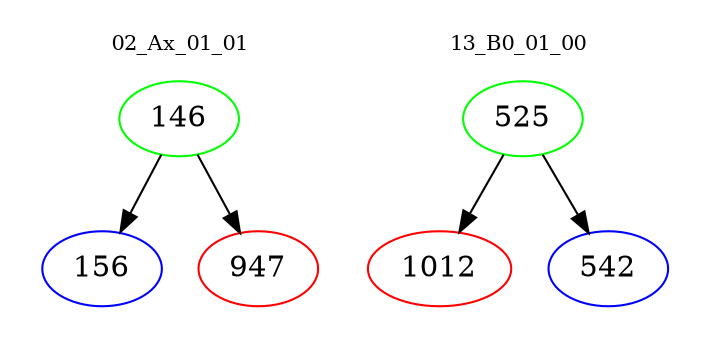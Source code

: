 digraph{
subgraph cluster_0 {
color = white
label = "02_Ax_01_01";
fontsize=10;
T0_146 [label="146", color="green"]
T0_146 -> T0_156 [color="black"]
T0_156 [label="156", color="blue"]
T0_146 -> T0_947 [color="black"]
T0_947 [label="947", color="red"]
}
subgraph cluster_1 {
color = white
label = "13_B0_01_00";
fontsize=10;
T1_525 [label="525", color="green"]
T1_525 -> T1_1012 [color="black"]
T1_1012 [label="1012", color="red"]
T1_525 -> T1_542 [color="black"]
T1_542 [label="542", color="blue"]
}
}
